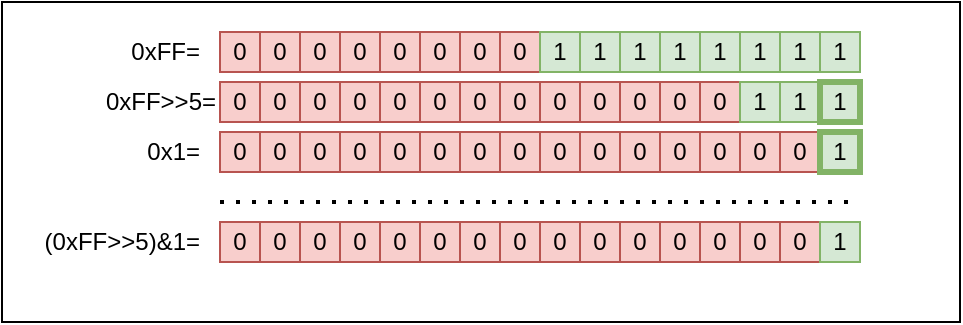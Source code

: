 <mxfile version="20.8.16" type="device"><diagram name="Page-1" id="MCeyO6FO1Lrba_OSGRpv"><mxGraphModel dx="637" dy="488" grid="1" gridSize="10" guides="1" tooltips="1" connect="1" arrows="1" fold="1" page="1" pageScale="1" pageWidth="827" pageHeight="1169" math="0" shadow="0"><root><mxCell id="0"/><mxCell id="1" parent="0"/><mxCell id="C0ix6jXAgtZUs7aoz-_d-113" value="" style="rounded=0;whiteSpace=wrap;html=1;strokeWidth=1;strokeColor=default;fillColor=none;" vertex="1" parent="1"><mxGeometry x="221" y="270" width="479" height="160" as="geometry"/></mxCell><mxCell id="C0ix6jXAgtZUs7aoz-_d-37" value="0" style="rounded=0;whiteSpace=wrap;html=1;fillColor=#f8cecc;strokeColor=#b85450;" vertex="1" parent="1"><mxGeometry x="350" y="285" width="20" height="20" as="geometry"/></mxCell><mxCell id="C0ix6jXAgtZUs7aoz-_d-38" value="0" style="rounded=0;whiteSpace=wrap;html=1;fillColor=#f8cecc;strokeColor=#b85450;" vertex="1" parent="1"><mxGeometry x="370" y="285" width="20" height="20" as="geometry"/></mxCell><mxCell id="C0ix6jXAgtZUs7aoz-_d-39" value="0" style="rounded=0;whiteSpace=wrap;html=1;fillColor=#f8cecc;strokeColor=#b85450;" vertex="1" parent="1"><mxGeometry x="390" y="285" width="20" height="20" as="geometry"/></mxCell><mxCell id="C0ix6jXAgtZUs7aoz-_d-40" value="0" style="rounded=0;whiteSpace=wrap;html=1;fillColor=#f8cecc;strokeColor=#b85450;" vertex="1" parent="1"><mxGeometry x="410" y="285" width="20" height="20" as="geometry"/></mxCell><mxCell id="C0ix6jXAgtZUs7aoz-_d-41" value="0" style="rounded=0;whiteSpace=wrap;html=1;fillColor=#f8cecc;strokeColor=#b85450;" vertex="1" parent="1"><mxGeometry x="430" y="285" width="20" height="20" as="geometry"/></mxCell><mxCell id="C0ix6jXAgtZUs7aoz-_d-42" value="0" style="rounded=0;whiteSpace=wrap;html=1;fillColor=#f8cecc;strokeColor=#b85450;" vertex="1" parent="1"><mxGeometry x="450" y="285" width="20" height="20" as="geometry"/></mxCell><mxCell id="C0ix6jXAgtZUs7aoz-_d-43" value="0" style="rounded=0;whiteSpace=wrap;html=1;fillColor=#f8cecc;strokeColor=#b85450;" vertex="1" parent="1"><mxGeometry x="470" y="285" width="20" height="20" as="geometry"/></mxCell><mxCell id="C0ix6jXAgtZUs7aoz-_d-44" value="1" style="rounded=0;whiteSpace=wrap;html=1;fillColor=#d5e8d4;strokeColor=#82b366;" vertex="1" parent="1"><mxGeometry x="490" y="285" width="20" height="20" as="geometry"/></mxCell><mxCell id="C0ix6jXAgtZUs7aoz-_d-45" value="1" style="rounded=0;whiteSpace=wrap;html=1;fillColor=#d5e8d4;strokeColor=#82b366;" vertex="1" parent="1"><mxGeometry x="510" y="285" width="20" height="20" as="geometry"/></mxCell><mxCell id="C0ix6jXAgtZUs7aoz-_d-46" value="1" style="rounded=0;whiteSpace=wrap;html=1;fillColor=#d5e8d4;strokeColor=#82b366;" vertex="1" parent="1"><mxGeometry x="530" y="285" width="20" height="20" as="geometry"/></mxCell><mxCell id="C0ix6jXAgtZUs7aoz-_d-47" value="1" style="rounded=0;whiteSpace=wrap;html=1;fillColor=#d5e8d4;strokeColor=#82b366;" vertex="1" parent="1"><mxGeometry x="550" y="285" width="20" height="20" as="geometry"/></mxCell><mxCell id="C0ix6jXAgtZUs7aoz-_d-48" value="1" style="rounded=0;whiteSpace=wrap;html=1;fillColor=#d5e8d4;strokeColor=#82b366;" vertex="1" parent="1"><mxGeometry x="570" y="285" width="20" height="20" as="geometry"/></mxCell><mxCell id="C0ix6jXAgtZUs7aoz-_d-49" value="1" style="rounded=0;whiteSpace=wrap;html=1;fillColor=#d5e8d4;strokeColor=#82b366;" vertex="1" parent="1"><mxGeometry x="590" y="285" width="20" height="20" as="geometry"/></mxCell><mxCell id="C0ix6jXAgtZUs7aoz-_d-50" value="1" style="rounded=0;whiteSpace=wrap;html=1;fillColor=#d5e8d4;strokeColor=#82b366;" vertex="1" parent="1"><mxGeometry x="610" y="285" width="20" height="20" as="geometry"/></mxCell><mxCell id="C0ix6jXAgtZUs7aoz-_d-51" value="1" style="rounded=0;whiteSpace=wrap;html=1;fillColor=#d5e8d4;strokeColor=#82b366;" vertex="1" parent="1"><mxGeometry x="630" y="285" width="20" height="20" as="geometry"/></mxCell><mxCell id="C0ix6jXAgtZUs7aoz-_d-52" value="0" style="rounded=0;whiteSpace=wrap;html=1;fillColor=#f8cecc;strokeColor=#b85450;" vertex="1" parent="1"><mxGeometry x="330" y="285" width="20" height="20" as="geometry"/></mxCell><mxCell id="C0ix6jXAgtZUs7aoz-_d-53" value="0xFF=" style="text;html=1;strokeColor=none;fillColor=none;align=right;verticalAlign=middle;whiteSpace=wrap;rounded=0;" vertex="1" parent="1"><mxGeometry x="282" y="280" width="40" height="30" as="geometry"/></mxCell><mxCell id="C0ix6jXAgtZUs7aoz-_d-55" value="0" style="rounded=0;whiteSpace=wrap;html=1;fillColor=#f8cecc;strokeColor=#b85450;" vertex="1" parent="1"><mxGeometry x="350" y="310" width="20" height="20" as="geometry"/></mxCell><mxCell id="C0ix6jXAgtZUs7aoz-_d-56" value="0" style="rounded=0;whiteSpace=wrap;html=1;fillColor=#f8cecc;strokeColor=#b85450;" vertex="1" parent="1"><mxGeometry x="370" y="310" width="20" height="20" as="geometry"/></mxCell><mxCell id="C0ix6jXAgtZUs7aoz-_d-57" value="0" style="rounded=0;whiteSpace=wrap;html=1;fillColor=#f8cecc;strokeColor=#b85450;" vertex="1" parent="1"><mxGeometry x="390" y="310" width="20" height="20" as="geometry"/></mxCell><mxCell id="C0ix6jXAgtZUs7aoz-_d-58" value="0" style="rounded=0;whiteSpace=wrap;html=1;fillColor=#f8cecc;strokeColor=#b85450;" vertex="1" parent="1"><mxGeometry x="410" y="310" width="20" height="20" as="geometry"/></mxCell><mxCell id="C0ix6jXAgtZUs7aoz-_d-59" value="0" style="rounded=0;whiteSpace=wrap;html=1;fillColor=#f8cecc;strokeColor=#b85450;" vertex="1" parent="1"><mxGeometry x="430" y="310" width="20" height="20" as="geometry"/></mxCell><mxCell id="C0ix6jXAgtZUs7aoz-_d-60" value="0" style="rounded=0;whiteSpace=wrap;html=1;fillColor=#f8cecc;strokeColor=#b85450;" vertex="1" parent="1"><mxGeometry x="450" y="310" width="20" height="20" as="geometry"/></mxCell><mxCell id="C0ix6jXAgtZUs7aoz-_d-61" value="0" style="rounded=0;whiteSpace=wrap;html=1;fillColor=#f8cecc;strokeColor=#b85450;" vertex="1" parent="1"><mxGeometry x="470" y="310" width="20" height="20" as="geometry"/></mxCell><mxCell id="C0ix6jXAgtZUs7aoz-_d-62" value="0" style="rounded=0;whiteSpace=wrap;html=1;fillColor=#f8cecc;strokeColor=#b85450;" vertex="1" parent="1"><mxGeometry x="490" y="310" width="20" height="20" as="geometry"/></mxCell><mxCell id="C0ix6jXAgtZUs7aoz-_d-63" value="0" style="rounded=0;whiteSpace=wrap;html=1;fillColor=#f8cecc;strokeColor=#b85450;" vertex="1" parent="1"><mxGeometry x="510" y="310" width="20" height="20" as="geometry"/></mxCell><mxCell id="C0ix6jXAgtZUs7aoz-_d-64" value="0" style="rounded=0;whiteSpace=wrap;html=1;fillColor=#f8cecc;strokeColor=#b85450;" vertex="1" parent="1"><mxGeometry x="530" y="310" width="20" height="20" as="geometry"/></mxCell><mxCell id="C0ix6jXAgtZUs7aoz-_d-65" value="0" style="rounded=0;whiteSpace=wrap;html=1;fillColor=#f8cecc;strokeColor=#b85450;" vertex="1" parent="1"><mxGeometry x="550" y="310" width="20" height="20" as="geometry"/></mxCell><mxCell id="C0ix6jXAgtZUs7aoz-_d-66" value="0" style="rounded=0;whiteSpace=wrap;html=1;fillColor=#f8cecc;strokeColor=#b85450;" vertex="1" parent="1"><mxGeometry x="570" y="310" width="20" height="20" as="geometry"/></mxCell><mxCell id="C0ix6jXAgtZUs7aoz-_d-67" value="1" style="rounded=0;whiteSpace=wrap;html=1;fillColor=#d5e8d4;strokeColor=#82b366;" vertex="1" parent="1"><mxGeometry x="590" y="310" width="20" height="20" as="geometry"/></mxCell><mxCell id="C0ix6jXAgtZUs7aoz-_d-68" value="1" style="rounded=0;whiteSpace=wrap;html=1;fillColor=#d5e8d4;strokeColor=#82b366;" vertex="1" parent="1"><mxGeometry x="610" y="310" width="20" height="20" as="geometry"/></mxCell><mxCell id="C0ix6jXAgtZUs7aoz-_d-69" value="1" style="rounded=0;whiteSpace=wrap;html=1;fillColor=#d5e8d4;strokeColor=#82b366;strokeWidth=3;" vertex="1" parent="1"><mxGeometry x="630" y="310" width="20" height="20" as="geometry"/></mxCell><mxCell id="C0ix6jXAgtZUs7aoz-_d-70" value="0" style="rounded=0;whiteSpace=wrap;html=1;fillColor=#f8cecc;strokeColor=#b85450;" vertex="1" parent="1"><mxGeometry x="330" y="310" width="20" height="20" as="geometry"/></mxCell><mxCell id="C0ix6jXAgtZUs7aoz-_d-76" value="0xFF&amp;gt;&amp;gt;5=" style="text;html=1;strokeColor=none;fillColor=none;align=right;verticalAlign=middle;whiteSpace=wrap;rounded=0;" vertex="1" parent="1"><mxGeometry x="270" y="305" width="60" height="30" as="geometry"/></mxCell><mxCell id="C0ix6jXAgtZUs7aoz-_d-78" value="0" style="rounded=0;whiteSpace=wrap;html=1;fillColor=#f8cecc;strokeColor=#b85450;" vertex="1" parent="1"><mxGeometry x="350" y="335" width="20" height="20" as="geometry"/></mxCell><mxCell id="C0ix6jXAgtZUs7aoz-_d-79" value="0" style="rounded=0;whiteSpace=wrap;html=1;fillColor=#f8cecc;strokeColor=#b85450;" vertex="1" parent="1"><mxGeometry x="370" y="335" width="20" height="20" as="geometry"/></mxCell><mxCell id="C0ix6jXAgtZUs7aoz-_d-80" value="0" style="rounded=0;whiteSpace=wrap;html=1;fillColor=#f8cecc;strokeColor=#b85450;" vertex="1" parent="1"><mxGeometry x="390" y="335" width="20" height="20" as="geometry"/></mxCell><mxCell id="C0ix6jXAgtZUs7aoz-_d-81" value="0" style="rounded=0;whiteSpace=wrap;html=1;fillColor=#f8cecc;strokeColor=#b85450;" vertex="1" parent="1"><mxGeometry x="410" y="335" width="20" height="20" as="geometry"/></mxCell><mxCell id="C0ix6jXAgtZUs7aoz-_d-82" value="0" style="rounded=0;whiteSpace=wrap;html=1;fillColor=#f8cecc;strokeColor=#b85450;" vertex="1" parent="1"><mxGeometry x="430" y="335" width="20" height="20" as="geometry"/></mxCell><mxCell id="C0ix6jXAgtZUs7aoz-_d-83" value="0" style="rounded=0;whiteSpace=wrap;html=1;fillColor=#f8cecc;strokeColor=#b85450;" vertex="1" parent="1"><mxGeometry x="450" y="335" width="20" height="20" as="geometry"/></mxCell><mxCell id="C0ix6jXAgtZUs7aoz-_d-84" value="0" style="rounded=0;whiteSpace=wrap;html=1;fillColor=#f8cecc;strokeColor=#b85450;" vertex="1" parent="1"><mxGeometry x="470" y="335" width="20" height="20" as="geometry"/></mxCell><mxCell id="C0ix6jXAgtZUs7aoz-_d-85" value="0" style="rounded=0;whiteSpace=wrap;html=1;fillColor=#f8cecc;strokeColor=#b85450;" vertex="1" parent="1"><mxGeometry x="490" y="335" width="20" height="20" as="geometry"/></mxCell><mxCell id="C0ix6jXAgtZUs7aoz-_d-86" value="0" style="rounded=0;whiteSpace=wrap;html=1;fillColor=#f8cecc;strokeColor=#b85450;" vertex="1" parent="1"><mxGeometry x="510" y="335" width="20" height="20" as="geometry"/></mxCell><mxCell id="C0ix6jXAgtZUs7aoz-_d-87" value="0" style="rounded=0;whiteSpace=wrap;html=1;fillColor=#f8cecc;strokeColor=#b85450;" vertex="1" parent="1"><mxGeometry x="530" y="335" width="20" height="20" as="geometry"/></mxCell><mxCell id="C0ix6jXAgtZUs7aoz-_d-88" value="0" style="rounded=0;whiteSpace=wrap;html=1;fillColor=#f8cecc;strokeColor=#b85450;" vertex="1" parent="1"><mxGeometry x="550" y="335" width="20" height="20" as="geometry"/></mxCell><mxCell id="C0ix6jXAgtZUs7aoz-_d-89" value="0" style="rounded=0;whiteSpace=wrap;html=1;fillColor=#f8cecc;strokeColor=#b85450;" vertex="1" parent="1"><mxGeometry x="570" y="335" width="20" height="20" as="geometry"/></mxCell><mxCell id="C0ix6jXAgtZUs7aoz-_d-90" value="0" style="rounded=0;whiteSpace=wrap;html=1;fillColor=#f8cecc;strokeColor=#b85450;" vertex="1" parent="1"><mxGeometry x="590" y="335" width="20" height="20" as="geometry"/></mxCell><mxCell id="C0ix6jXAgtZUs7aoz-_d-91" value="0" style="rounded=0;whiteSpace=wrap;html=1;fillColor=#f8cecc;strokeColor=#b85450;" vertex="1" parent="1"><mxGeometry x="610" y="335" width="20" height="20" as="geometry"/></mxCell><mxCell id="C0ix6jXAgtZUs7aoz-_d-92" value="1" style="rounded=0;whiteSpace=wrap;html=1;fillColor=#d5e8d4;strokeColor=#82b366;strokeWidth=3;" vertex="1" parent="1"><mxGeometry x="630" y="335" width="20" height="20" as="geometry"/></mxCell><mxCell id="C0ix6jXAgtZUs7aoz-_d-93" value="0" style="rounded=0;whiteSpace=wrap;html=1;fillColor=#f8cecc;strokeColor=#b85450;" vertex="1" parent="1"><mxGeometry x="330" y="335" width="20" height="20" as="geometry"/></mxCell><mxCell id="C0ix6jXAgtZUs7aoz-_d-94" value="0x1=" style="text;html=1;strokeColor=none;fillColor=none;align=right;verticalAlign=middle;whiteSpace=wrap;rounded=0;" vertex="1" parent="1"><mxGeometry x="270" y="330" width="52" height="30" as="geometry"/></mxCell><mxCell id="C0ix6jXAgtZUs7aoz-_d-95" value="" style="endArrow=none;dashed=1;html=1;dashPattern=1 3;strokeWidth=2;rounded=0;" edge="1" parent="1"><mxGeometry width="50" height="50" relative="1" as="geometry"><mxPoint x="330" y="370" as="sourcePoint"/><mxPoint x="650" y="370" as="targetPoint"/></mxGeometry></mxCell><mxCell id="C0ix6jXAgtZUs7aoz-_d-96" value="0" style="rounded=0;whiteSpace=wrap;html=1;fillColor=#f8cecc;strokeColor=#b85450;" vertex="1" parent="1"><mxGeometry x="350" y="380" width="20" height="20" as="geometry"/></mxCell><mxCell id="C0ix6jXAgtZUs7aoz-_d-97" value="0" style="rounded=0;whiteSpace=wrap;html=1;fillColor=#f8cecc;strokeColor=#b85450;" vertex="1" parent="1"><mxGeometry x="370" y="380" width="20" height="20" as="geometry"/></mxCell><mxCell id="C0ix6jXAgtZUs7aoz-_d-98" value="0" style="rounded=0;whiteSpace=wrap;html=1;fillColor=#f8cecc;strokeColor=#b85450;" vertex="1" parent="1"><mxGeometry x="390" y="380" width="20" height="20" as="geometry"/></mxCell><mxCell id="C0ix6jXAgtZUs7aoz-_d-99" value="0" style="rounded=0;whiteSpace=wrap;html=1;fillColor=#f8cecc;strokeColor=#b85450;" vertex="1" parent="1"><mxGeometry x="410" y="380" width="20" height="20" as="geometry"/></mxCell><mxCell id="C0ix6jXAgtZUs7aoz-_d-100" value="0" style="rounded=0;whiteSpace=wrap;html=1;fillColor=#f8cecc;strokeColor=#b85450;" vertex="1" parent="1"><mxGeometry x="430" y="380" width="20" height="20" as="geometry"/></mxCell><mxCell id="C0ix6jXAgtZUs7aoz-_d-101" value="0" style="rounded=0;whiteSpace=wrap;html=1;fillColor=#f8cecc;strokeColor=#b85450;" vertex="1" parent="1"><mxGeometry x="450" y="380" width="20" height="20" as="geometry"/></mxCell><mxCell id="C0ix6jXAgtZUs7aoz-_d-102" value="0" style="rounded=0;whiteSpace=wrap;html=1;fillColor=#f8cecc;strokeColor=#b85450;" vertex="1" parent="1"><mxGeometry x="470" y="380" width="20" height="20" as="geometry"/></mxCell><mxCell id="C0ix6jXAgtZUs7aoz-_d-103" value="0" style="rounded=0;whiteSpace=wrap;html=1;fillColor=#f8cecc;strokeColor=#b85450;" vertex="1" parent="1"><mxGeometry x="490" y="380" width="20" height="20" as="geometry"/></mxCell><mxCell id="C0ix6jXAgtZUs7aoz-_d-104" value="0" style="rounded=0;whiteSpace=wrap;html=1;fillColor=#f8cecc;strokeColor=#b85450;" vertex="1" parent="1"><mxGeometry x="510" y="380" width="20" height="20" as="geometry"/></mxCell><mxCell id="C0ix6jXAgtZUs7aoz-_d-105" value="0" style="rounded=0;whiteSpace=wrap;html=1;fillColor=#f8cecc;strokeColor=#b85450;" vertex="1" parent="1"><mxGeometry x="530" y="380" width="20" height="20" as="geometry"/></mxCell><mxCell id="C0ix6jXAgtZUs7aoz-_d-106" value="0" style="rounded=0;whiteSpace=wrap;html=1;fillColor=#f8cecc;strokeColor=#b85450;" vertex="1" parent="1"><mxGeometry x="550" y="380" width="20" height="20" as="geometry"/></mxCell><mxCell id="C0ix6jXAgtZUs7aoz-_d-107" value="0" style="rounded=0;whiteSpace=wrap;html=1;fillColor=#f8cecc;strokeColor=#b85450;" vertex="1" parent="1"><mxGeometry x="570" y="380" width="20" height="20" as="geometry"/></mxCell><mxCell id="C0ix6jXAgtZUs7aoz-_d-108" value="0" style="rounded=0;whiteSpace=wrap;html=1;fillColor=#f8cecc;strokeColor=#b85450;" vertex="1" parent="1"><mxGeometry x="590" y="380" width="20" height="20" as="geometry"/></mxCell><mxCell id="C0ix6jXAgtZUs7aoz-_d-109" value="0" style="rounded=0;whiteSpace=wrap;html=1;fillColor=#f8cecc;strokeColor=#b85450;" vertex="1" parent="1"><mxGeometry x="610" y="380" width="20" height="20" as="geometry"/></mxCell><mxCell id="C0ix6jXAgtZUs7aoz-_d-110" value="1" style="rounded=0;whiteSpace=wrap;html=1;fillColor=#d5e8d4;strokeColor=#82b366;" vertex="1" parent="1"><mxGeometry x="630" y="380" width="20" height="20" as="geometry"/></mxCell><mxCell id="C0ix6jXAgtZUs7aoz-_d-111" value="0" style="rounded=0;whiteSpace=wrap;html=1;fillColor=#f8cecc;strokeColor=#b85450;" vertex="1" parent="1"><mxGeometry x="330" y="380" width="20" height="20" as="geometry"/></mxCell><mxCell id="C0ix6jXAgtZUs7aoz-_d-112" value="(0xFF&amp;gt;&amp;gt;5)&amp;amp;1=" style="text;html=1;strokeColor=none;fillColor=none;align=right;verticalAlign=middle;whiteSpace=wrap;rounded=0;" vertex="1" parent="1"><mxGeometry x="240" y="375" width="82" height="30" as="geometry"/></mxCell></root></mxGraphModel></diagram></mxfile>